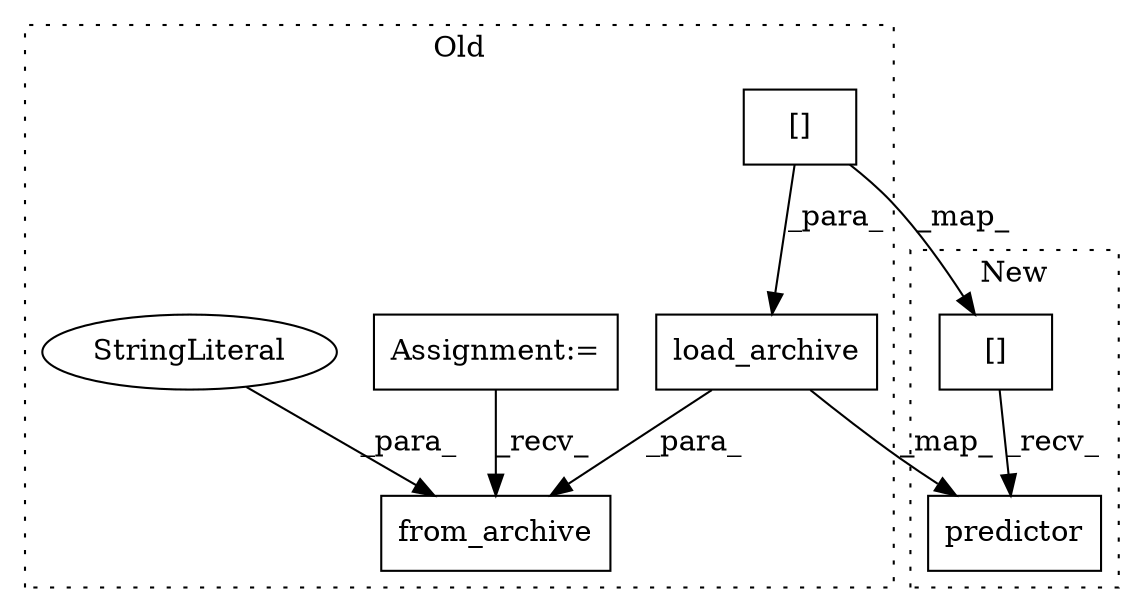 digraph G {
subgraph cluster0 {
1 [label="load_archive" a="32" s="762,814" l="13,1" shape="box"];
4 [label="[]" a="2" s="775,813" l="15,1" shape="box"];
5 [label="from_archive" a="32" s="749,839" l="13,1" shape="box"];
6 [label="Assignment:=" a="7" s="651" l="9" shape="box"];
7 [label="StringLiteral" a="45" s="816" l="23" shape="ellipse"];
label = "Old";
style="dotted";
}
subgraph cluster1 {
2 [label="predictor" a="32" s="671" l="11" shape="box"];
3 [label="[]" a="2" s="631,669" l="15,1" shape="box"];
label = "New";
style="dotted";
}
1 -> 5 [label="_para_"];
1 -> 2 [label="_map_"];
3 -> 2 [label="_recv_"];
4 -> 3 [label="_map_"];
4 -> 1 [label="_para_"];
6 -> 5 [label="_recv_"];
7 -> 5 [label="_para_"];
}